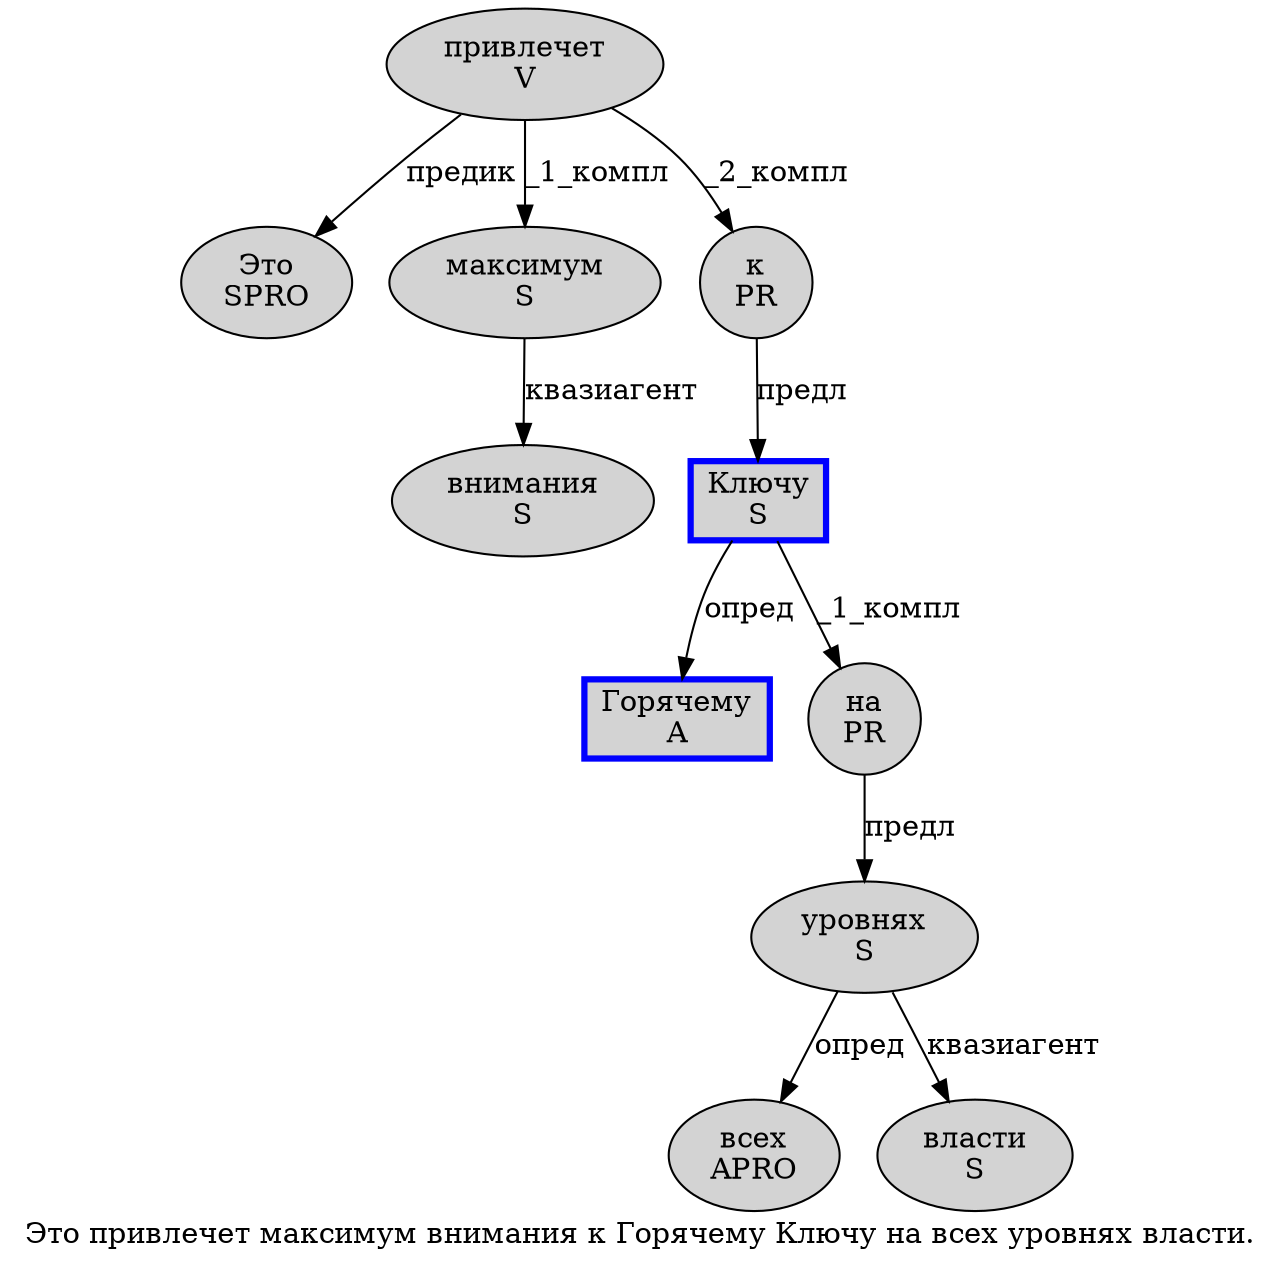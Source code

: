 digraph SENTENCE_1042 {
	graph [label="Это привлечет максимум внимания к Горячему Ключу на всех уровнях власти."]
	node [style=filled]
		0 [label="Это
SPRO" color="" fillcolor=lightgray penwidth=1 shape=ellipse]
		1 [label="привлечет
V" color="" fillcolor=lightgray penwidth=1 shape=ellipse]
		2 [label="максимум
S" color="" fillcolor=lightgray penwidth=1 shape=ellipse]
		3 [label="внимания
S" color="" fillcolor=lightgray penwidth=1 shape=ellipse]
		4 [label="к
PR" color="" fillcolor=lightgray penwidth=1 shape=ellipse]
		5 [label="Горячему
A" color=blue fillcolor=lightgray penwidth=3 shape=box]
		6 [label="Ключу
S" color=blue fillcolor=lightgray penwidth=3 shape=box]
		7 [label="на
PR" color="" fillcolor=lightgray penwidth=1 shape=ellipse]
		8 [label="всех
APRO" color="" fillcolor=lightgray penwidth=1 shape=ellipse]
		9 [label="уровнях
S" color="" fillcolor=lightgray penwidth=1 shape=ellipse]
		10 [label="власти
S" color="" fillcolor=lightgray penwidth=1 shape=ellipse]
			7 -> 9 [label="предл"]
			9 -> 8 [label="опред"]
			9 -> 10 [label="квазиагент"]
			1 -> 0 [label="предик"]
			1 -> 2 [label="_1_компл"]
			1 -> 4 [label="_2_компл"]
			4 -> 6 [label="предл"]
			6 -> 5 [label="опред"]
			6 -> 7 [label="_1_компл"]
			2 -> 3 [label="квазиагент"]
}